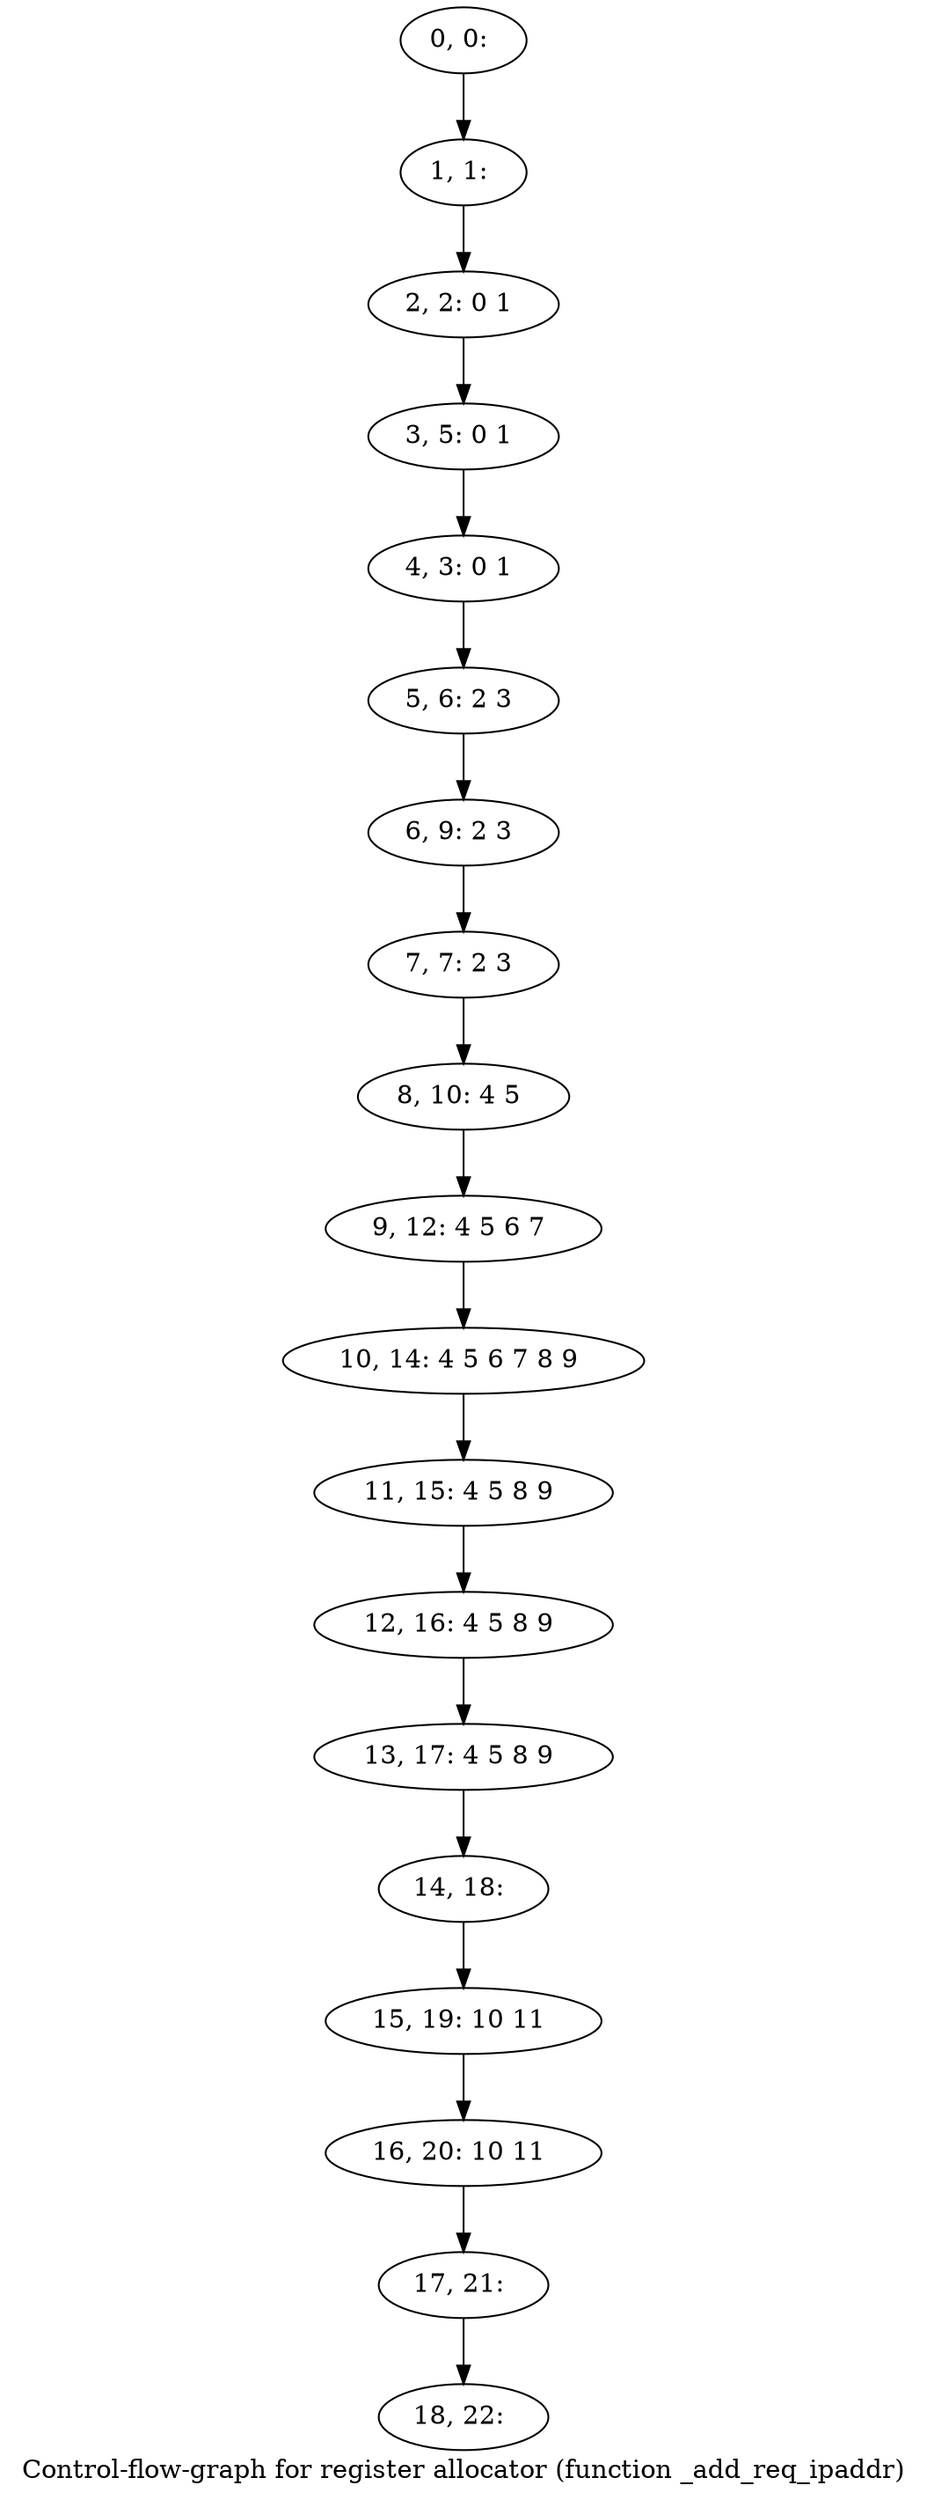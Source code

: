 digraph G {
graph [label="Control-flow-graph for register allocator (function _add_req_ipaddr)"]
0[label="0, 0: "];
1[label="1, 1: "];
2[label="2, 2: 0 1 "];
3[label="3, 5: 0 1 "];
4[label="4, 3: 0 1 "];
5[label="5, 6: 2 3 "];
6[label="6, 9: 2 3 "];
7[label="7, 7: 2 3 "];
8[label="8, 10: 4 5 "];
9[label="9, 12: 4 5 6 7 "];
10[label="10, 14: 4 5 6 7 8 9 "];
11[label="11, 15: 4 5 8 9 "];
12[label="12, 16: 4 5 8 9 "];
13[label="13, 17: 4 5 8 9 "];
14[label="14, 18: "];
15[label="15, 19: 10 11 "];
16[label="16, 20: 10 11 "];
17[label="17, 21: "];
18[label="18, 22: "];
0->1 ;
1->2 ;
2->3 ;
3->4 ;
4->5 ;
5->6 ;
6->7 ;
7->8 ;
8->9 ;
9->10 ;
10->11 ;
11->12 ;
12->13 ;
13->14 ;
14->15 ;
15->16 ;
16->17 ;
17->18 ;
}
